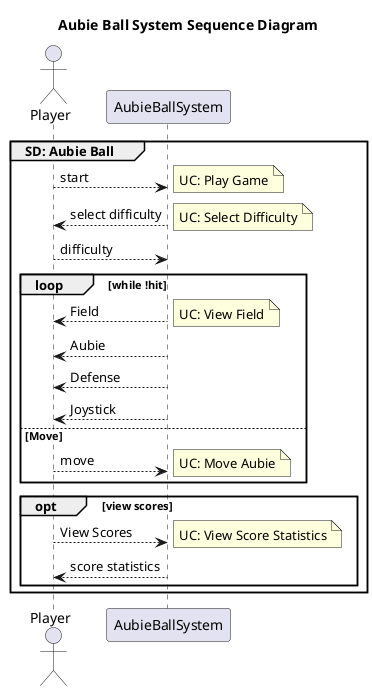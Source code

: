 '@startuml
title Aubie Ball System Sequence Diagram
actor Player as pl
participant AubieBallSystem as sys

group SD: Aubie Ball
pl --> sys: start
note right: UC: Play Game
sys --> pl: select difficulty
note right: UC: Select Difficulty
pl-->sys:difficulty
loop while !hit
sys-->pl:Field
note right: UC: View Field
sys-->pl:Aubie
sys-->pl:Defense
sys-->pl:Joystick
else Move
pl-->sys: move
note right: UC: Move Aubie
end
opt view scores
pl-->sys: View Scores
note right: UC: View Score Statistics
sys-->pl: score statistics
end
end
@enduml